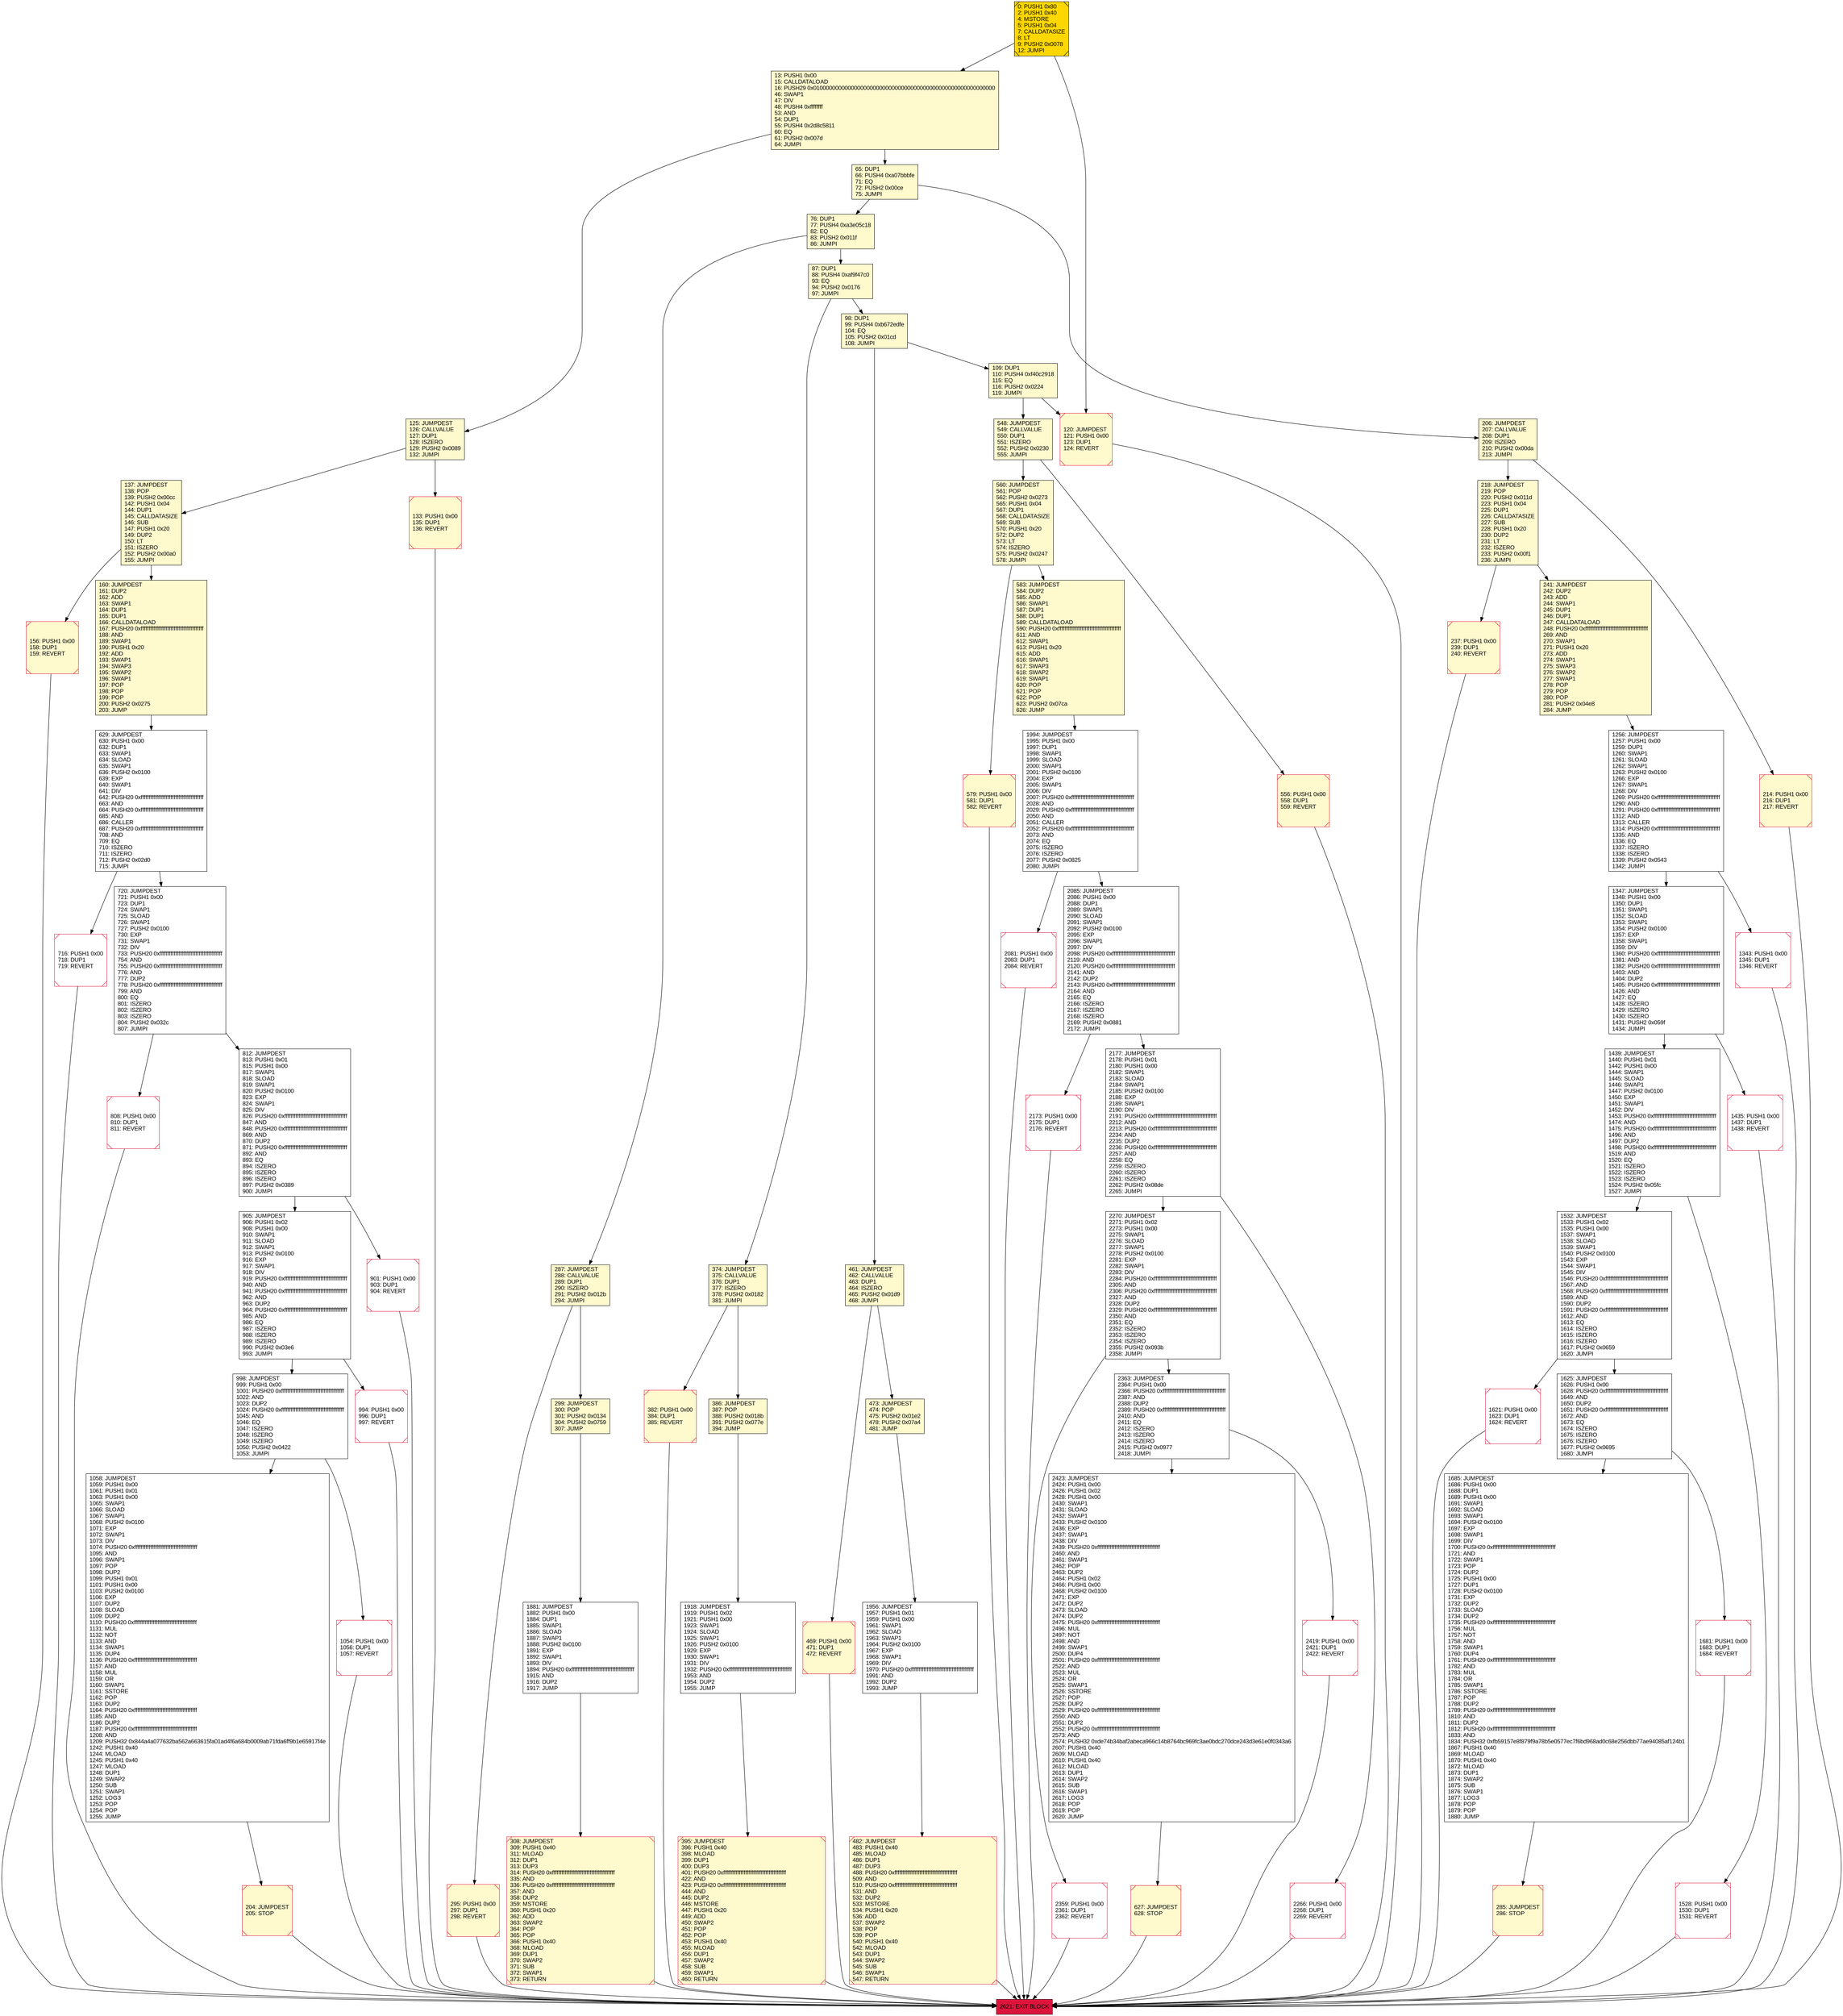 digraph G {
bgcolor=transparent rankdir=UD;
node [shape=box style=filled color=black fillcolor=white fontname=arial fontcolor=black];
2081 [label="2081: PUSH1 0x00\l2083: DUP1\l2084: REVERT\l" shape=Msquare color=crimson ];
13 [label="13: PUSH1 0x00\l15: CALLDATALOAD\l16: PUSH29 0x0100000000000000000000000000000000000000000000000000000000\l46: SWAP1\l47: DIV\l48: PUSH4 0xffffffff\l53: AND\l54: DUP1\l55: PUSH4 0x2d8c5811\l60: EQ\l61: PUSH2 0x007d\l64: JUMPI\l" fillcolor=lemonchiffon ];
295 [label="295: PUSH1 0x00\l297: DUP1\l298: REVERT\l" fillcolor=lemonchiffon shape=Msquare color=crimson ];
583 [label="583: JUMPDEST\l584: DUP2\l585: ADD\l586: SWAP1\l587: DUP1\l588: DUP1\l589: CALLDATALOAD\l590: PUSH20 0xffffffffffffffffffffffffffffffffffffffff\l611: AND\l612: SWAP1\l613: PUSH1 0x20\l615: ADD\l616: SWAP1\l617: SWAP3\l618: SWAP2\l619: SWAP1\l620: POP\l621: POP\l622: POP\l623: PUSH2 0x07ca\l626: JUMP\l" fillcolor=lemonchiffon ];
137 [label="137: JUMPDEST\l138: POP\l139: PUSH2 0x00cc\l142: PUSH1 0x04\l144: DUP1\l145: CALLDATASIZE\l146: SUB\l147: PUSH1 0x20\l149: DUP2\l150: LT\l151: ISZERO\l152: PUSH2 0x00a0\l155: JUMPI\l" fillcolor=lemonchiffon ];
2270 [label="2270: JUMPDEST\l2271: PUSH1 0x02\l2273: PUSH1 0x00\l2275: SWAP1\l2276: SLOAD\l2277: SWAP1\l2278: PUSH2 0x0100\l2281: EXP\l2282: SWAP1\l2283: DIV\l2284: PUSH20 0xffffffffffffffffffffffffffffffffffffffff\l2305: AND\l2306: PUSH20 0xffffffffffffffffffffffffffffffffffffffff\l2327: AND\l2328: DUP2\l2329: PUSH20 0xffffffffffffffffffffffffffffffffffffffff\l2350: AND\l2351: EQ\l2352: ISZERO\l2353: ISZERO\l2354: ISZERO\l2355: PUSH2 0x093b\l2358: JUMPI\l" ];
285 [label="285: JUMPDEST\l286: STOP\l" fillcolor=lemonchiffon shape=Msquare color=crimson ];
808 [label="808: PUSH1 0x00\l810: DUP1\l811: REVERT\l" shape=Msquare color=crimson ];
556 [label="556: PUSH1 0x00\l558: DUP1\l559: REVERT\l" fillcolor=lemonchiffon shape=Msquare color=crimson ];
218 [label="218: JUMPDEST\l219: POP\l220: PUSH2 0x011d\l223: PUSH1 0x04\l225: DUP1\l226: CALLDATASIZE\l227: SUB\l228: PUSH1 0x20\l230: DUP2\l231: LT\l232: ISZERO\l233: PUSH2 0x00f1\l236: JUMPI\l" fillcolor=lemonchiffon ];
720 [label="720: JUMPDEST\l721: PUSH1 0x00\l723: DUP1\l724: SWAP1\l725: SLOAD\l726: SWAP1\l727: PUSH2 0x0100\l730: EXP\l731: SWAP1\l732: DIV\l733: PUSH20 0xffffffffffffffffffffffffffffffffffffffff\l754: AND\l755: PUSH20 0xffffffffffffffffffffffffffffffffffffffff\l776: AND\l777: DUP2\l778: PUSH20 0xffffffffffffffffffffffffffffffffffffffff\l799: AND\l800: EQ\l801: ISZERO\l802: ISZERO\l803: ISZERO\l804: PUSH2 0x032c\l807: JUMPI\l" ];
2177 [label="2177: JUMPDEST\l2178: PUSH1 0x01\l2180: PUSH1 0x00\l2182: SWAP1\l2183: SLOAD\l2184: SWAP1\l2185: PUSH2 0x0100\l2188: EXP\l2189: SWAP1\l2190: DIV\l2191: PUSH20 0xffffffffffffffffffffffffffffffffffffffff\l2212: AND\l2213: PUSH20 0xffffffffffffffffffffffffffffffffffffffff\l2234: AND\l2235: DUP2\l2236: PUSH20 0xffffffffffffffffffffffffffffffffffffffff\l2257: AND\l2258: EQ\l2259: ISZERO\l2260: ISZERO\l2261: ISZERO\l2262: PUSH2 0x08de\l2265: JUMPI\l" ];
2359 [label="2359: PUSH1 0x00\l2361: DUP1\l2362: REVERT\l" shape=Msquare color=crimson ];
160 [label="160: JUMPDEST\l161: DUP2\l162: ADD\l163: SWAP1\l164: DUP1\l165: DUP1\l166: CALLDATALOAD\l167: PUSH20 0xffffffffffffffffffffffffffffffffffffffff\l188: AND\l189: SWAP1\l190: PUSH1 0x20\l192: ADD\l193: SWAP1\l194: SWAP3\l195: SWAP2\l196: SWAP1\l197: POP\l198: POP\l199: POP\l200: PUSH2 0x0275\l203: JUMP\l" fillcolor=lemonchiffon ];
1058 [label="1058: JUMPDEST\l1059: PUSH1 0x00\l1061: PUSH1 0x01\l1063: PUSH1 0x00\l1065: SWAP1\l1066: SLOAD\l1067: SWAP1\l1068: PUSH2 0x0100\l1071: EXP\l1072: SWAP1\l1073: DIV\l1074: PUSH20 0xffffffffffffffffffffffffffffffffffffffff\l1095: AND\l1096: SWAP1\l1097: POP\l1098: DUP2\l1099: PUSH1 0x01\l1101: PUSH1 0x00\l1103: PUSH2 0x0100\l1106: EXP\l1107: DUP2\l1108: SLOAD\l1109: DUP2\l1110: PUSH20 0xffffffffffffffffffffffffffffffffffffffff\l1131: MUL\l1132: NOT\l1133: AND\l1134: SWAP1\l1135: DUP4\l1136: PUSH20 0xffffffffffffffffffffffffffffffffffffffff\l1157: AND\l1158: MUL\l1159: OR\l1160: SWAP1\l1161: SSTORE\l1162: POP\l1163: DUP2\l1164: PUSH20 0xffffffffffffffffffffffffffffffffffffffff\l1185: AND\l1186: DUP2\l1187: PUSH20 0xffffffffffffffffffffffffffffffffffffffff\l1208: AND\l1209: PUSH32 0x844a4a077632ba562a663615fa01ad4f6a684b0009ab71fda6ff9b1e65917f4e\l1242: PUSH1 0x40\l1244: MLOAD\l1245: PUSH1 0x40\l1247: MLOAD\l1248: DUP1\l1249: SWAP2\l1250: SUB\l1251: SWAP1\l1252: LOG3\l1253: POP\l1254: POP\l1255: JUMP\l" ];
386 [label="386: JUMPDEST\l387: POP\l388: PUSH2 0x018b\l391: PUSH2 0x077e\l394: JUMP\l" fillcolor=lemonchiffon ];
65 [label="65: DUP1\l66: PUSH4 0xa07bbbfe\l71: EQ\l72: PUSH2 0x00ce\l75: JUMPI\l" fillcolor=lemonchiffon ];
1343 [label="1343: PUSH1 0x00\l1345: DUP1\l1346: REVERT\l" shape=Msquare color=crimson ];
2363 [label="2363: JUMPDEST\l2364: PUSH1 0x00\l2366: PUSH20 0xffffffffffffffffffffffffffffffffffffffff\l2387: AND\l2388: DUP2\l2389: PUSH20 0xffffffffffffffffffffffffffffffffffffffff\l2410: AND\l2411: EQ\l2412: ISZERO\l2413: ISZERO\l2414: ISZERO\l2415: PUSH2 0x0977\l2418: JUMPI\l" ];
133 [label="133: PUSH1 0x00\l135: DUP1\l136: REVERT\l" fillcolor=lemonchiffon shape=Msquare color=crimson ];
901 [label="901: PUSH1 0x00\l903: DUP1\l904: REVERT\l" shape=Msquare color=crimson ];
98 [label="98: DUP1\l99: PUSH4 0xb672edfe\l104: EQ\l105: PUSH2 0x01cd\l108: JUMPI\l" fillcolor=lemonchiffon ];
548 [label="548: JUMPDEST\l549: CALLVALUE\l550: DUP1\l551: ISZERO\l552: PUSH2 0x0230\l555: JUMPI\l" fillcolor=lemonchiffon ];
2085 [label="2085: JUMPDEST\l2086: PUSH1 0x00\l2088: DUP1\l2089: SWAP1\l2090: SLOAD\l2091: SWAP1\l2092: PUSH2 0x0100\l2095: EXP\l2096: SWAP1\l2097: DIV\l2098: PUSH20 0xffffffffffffffffffffffffffffffffffffffff\l2119: AND\l2120: PUSH20 0xffffffffffffffffffffffffffffffffffffffff\l2141: AND\l2142: DUP2\l2143: PUSH20 0xffffffffffffffffffffffffffffffffffffffff\l2164: AND\l2165: EQ\l2166: ISZERO\l2167: ISZERO\l2168: ISZERO\l2169: PUSH2 0x0881\l2172: JUMPI\l" ];
1439 [label="1439: JUMPDEST\l1440: PUSH1 0x01\l1442: PUSH1 0x00\l1444: SWAP1\l1445: SLOAD\l1446: SWAP1\l1447: PUSH2 0x0100\l1450: EXP\l1451: SWAP1\l1452: DIV\l1453: PUSH20 0xffffffffffffffffffffffffffffffffffffffff\l1474: AND\l1475: PUSH20 0xffffffffffffffffffffffffffffffffffffffff\l1496: AND\l1497: DUP2\l1498: PUSH20 0xffffffffffffffffffffffffffffffffffffffff\l1519: AND\l1520: EQ\l1521: ISZERO\l1522: ISZERO\l1523: ISZERO\l1524: PUSH2 0x05fc\l1527: JUMPI\l" ];
1681 [label="1681: PUSH1 0x00\l1683: DUP1\l1684: REVERT\l" shape=Msquare color=crimson ];
1685 [label="1685: JUMPDEST\l1686: PUSH1 0x00\l1688: DUP1\l1689: PUSH1 0x00\l1691: SWAP1\l1692: SLOAD\l1693: SWAP1\l1694: PUSH2 0x0100\l1697: EXP\l1698: SWAP1\l1699: DIV\l1700: PUSH20 0xffffffffffffffffffffffffffffffffffffffff\l1721: AND\l1722: SWAP1\l1723: POP\l1724: DUP2\l1725: PUSH1 0x00\l1727: DUP1\l1728: PUSH2 0x0100\l1731: EXP\l1732: DUP2\l1733: SLOAD\l1734: DUP2\l1735: PUSH20 0xffffffffffffffffffffffffffffffffffffffff\l1756: MUL\l1757: NOT\l1758: AND\l1759: SWAP1\l1760: DUP4\l1761: PUSH20 0xffffffffffffffffffffffffffffffffffffffff\l1782: AND\l1783: MUL\l1784: OR\l1785: SWAP1\l1786: SSTORE\l1787: POP\l1788: DUP2\l1789: PUSH20 0xffffffffffffffffffffffffffffffffffffffff\l1810: AND\l1811: DUP2\l1812: PUSH20 0xffffffffffffffffffffffffffffffffffffffff\l1833: AND\l1834: PUSH32 0xfb59157e8f879f9a78b5e0577ec7f6bd968ad0c68e256dbb77ae94085af124b1\l1867: PUSH1 0x40\l1869: MLOAD\l1870: PUSH1 0x40\l1872: MLOAD\l1873: DUP1\l1874: SWAP2\l1875: SUB\l1876: SWAP1\l1877: LOG3\l1878: POP\l1879: POP\l1880: JUMP\l" ];
482 [label="482: JUMPDEST\l483: PUSH1 0x40\l485: MLOAD\l486: DUP1\l487: DUP3\l488: PUSH20 0xffffffffffffffffffffffffffffffffffffffff\l509: AND\l510: PUSH20 0xffffffffffffffffffffffffffffffffffffffff\l531: AND\l532: DUP2\l533: MSTORE\l534: PUSH1 0x20\l536: ADD\l537: SWAP2\l538: POP\l539: POP\l540: PUSH1 0x40\l542: MLOAD\l543: DUP1\l544: SWAP2\l545: SUB\l546: SWAP1\l547: RETURN\l" fillcolor=lemonchiffon shape=Msquare color=crimson ];
1532 [label="1532: JUMPDEST\l1533: PUSH1 0x02\l1535: PUSH1 0x00\l1537: SWAP1\l1538: SLOAD\l1539: SWAP1\l1540: PUSH2 0x0100\l1543: EXP\l1544: SWAP1\l1545: DIV\l1546: PUSH20 0xffffffffffffffffffffffffffffffffffffffff\l1567: AND\l1568: PUSH20 0xffffffffffffffffffffffffffffffffffffffff\l1589: AND\l1590: DUP2\l1591: PUSH20 0xffffffffffffffffffffffffffffffffffffffff\l1612: AND\l1613: EQ\l1614: ISZERO\l1615: ISZERO\l1616: ISZERO\l1617: PUSH2 0x0659\l1620: JUMPI\l" ];
473 [label="473: JUMPDEST\l474: POP\l475: PUSH2 0x01e2\l478: PUSH2 0x07a4\l481: JUMP\l" fillcolor=lemonchiffon ];
125 [label="125: JUMPDEST\l126: CALLVALUE\l127: DUP1\l128: ISZERO\l129: PUSH2 0x0089\l132: JUMPI\l" fillcolor=lemonchiffon ];
1956 [label="1956: JUMPDEST\l1957: PUSH1 0x01\l1959: PUSH1 0x00\l1961: SWAP1\l1962: SLOAD\l1963: SWAP1\l1964: PUSH2 0x0100\l1967: EXP\l1968: SWAP1\l1969: DIV\l1970: PUSH20 0xffffffffffffffffffffffffffffffffffffffff\l1991: AND\l1992: DUP2\l1993: JUMP\l" ];
1256 [label="1256: JUMPDEST\l1257: PUSH1 0x00\l1259: DUP1\l1260: SWAP1\l1261: SLOAD\l1262: SWAP1\l1263: PUSH2 0x0100\l1266: EXP\l1267: SWAP1\l1268: DIV\l1269: PUSH20 0xffffffffffffffffffffffffffffffffffffffff\l1290: AND\l1291: PUSH20 0xffffffffffffffffffffffffffffffffffffffff\l1312: AND\l1313: CALLER\l1314: PUSH20 0xffffffffffffffffffffffffffffffffffffffff\l1335: AND\l1336: EQ\l1337: ISZERO\l1338: ISZERO\l1339: PUSH2 0x0543\l1342: JUMPI\l" ];
0 [label="0: PUSH1 0x80\l2: PUSH1 0x40\l4: MSTORE\l5: PUSH1 0x04\l7: CALLDATASIZE\l8: LT\l9: PUSH2 0x0078\l12: JUMPI\l" fillcolor=lemonchiffon shape=Msquare fillcolor=gold ];
1435 [label="1435: PUSH1 0x00\l1437: DUP1\l1438: REVERT\l" shape=Msquare color=crimson ];
2621 [label="2621: EXIT BLOCK\l" fillcolor=crimson ];
156 [label="156: PUSH1 0x00\l158: DUP1\l159: REVERT\l" fillcolor=lemonchiffon shape=Msquare color=crimson ];
241 [label="241: JUMPDEST\l242: DUP2\l243: ADD\l244: SWAP1\l245: DUP1\l246: DUP1\l247: CALLDATALOAD\l248: PUSH20 0xffffffffffffffffffffffffffffffffffffffff\l269: AND\l270: SWAP1\l271: PUSH1 0x20\l273: ADD\l274: SWAP1\l275: SWAP3\l276: SWAP2\l277: SWAP1\l278: POP\l279: POP\l280: POP\l281: PUSH2 0x04e8\l284: JUMP\l" fillcolor=lemonchiffon ];
287 [label="287: JUMPDEST\l288: CALLVALUE\l289: DUP1\l290: ISZERO\l291: PUSH2 0x012b\l294: JUMPI\l" fillcolor=lemonchiffon ];
461 [label="461: JUMPDEST\l462: CALLVALUE\l463: DUP1\l464: ISZERO\l465: PUSH2 0x01d9\l468: JUMPI\l" fillcolor=lemonchiffon ];
1054 [label="1054: PUSH1 0x00\l1056: DUP1\l1057: REVERT\l" shape=Msquare color=crimson ];
87 [label="87: DUP1\l88: PUSH4 0xaf9f47c0\l93: EQ\l94: PUSH2 0x0176\l97: JUMPI\l" fillcolor=lemonchiffon ];
299 [label="299: JUMPDEST\l300: POP\l301: PUSH2 0x0134\l304: PUSH2 0x0759\l307: JUMP\l" fillcolor=lemonchiffon ];
994 [label="994: PUSH1 0x00\l996: DUP1\l997: REVERT\l" shape=Msquare color=crimson ];
629 [label="629: JUMPDEST\l630: PUSH1 0x00\l632: DUP1\l633: SWAP1\l634: SLOAD\l635: SWAP1\l636: PUSH2 0x0100\l639: EXP\l640: SWAP1\l641: DIV\l642: PUSH20 0xffffffffffffffffffffffffffffffffffffffff\l663: AND\l664: PUSH20 0xffffffffffffffffffffffffffffffffffffffff\l685: AND\l686: CALLER\l687: PUSH20 0xffffffffffffffffffffffffffffffffffffffff\l708: AND\l709: EQ\l710: ISZERO\l711: ISZERO\l712: PUSH2 0x02d0\l715: JUMPI\l" ];
237 [label="237: PUSH1 0x00\l239: DUP1\l240: REVERT\l" fillcolor=lemonchiffon shape=Msquare color=crimson ];
560 [label="560: JUMPDEST\l561: POP\l562: PUSH2 0x0273\l565: PUSH1 0x04\l567: DUP1\l568: CALLDATASIZE\l569: SUB\l570: PUSH1 0x20\l572: DUP2\l573: LT\l574: ISZERO\l575: PUSH2 0x0247\l578: JUMPI\l" fillcolor=lemonchiffon ];
2419 [label="2419: PUSH1 0x00\l2421: DUP1\l2422: REVERT\l" shape=Msquare color=crimson ];
1918 [label="1918: JUMPDEST\l1919: PUSH1 0x02\l1921: PUSH1 0x00\l1923: SWAP1\l1924: SLOAD\l1925: SWAP1\l1926: PUSH2 0x0100\l1929: EXP\l1930: SWAP1\l1931: DIV\l1932: PUSH20 0xffffffffffffffffffffffffffffffffffffffff\l1953: AND\l1954: DUP2\l1955: JUMP\l" ];
998 [label="998: JUMPDEST\l999: PUSH1 0x00\l1001: PUSH20 0xffffffffffffffffffffffffffffffffffffffff\l1022: AND\l1023: DUP2\l1024: PUSH20 0xffffffffffffffffffffffffffffffffffffffff\l1045: AND\l1046: EQ\l1047: ISZERO\l1048: ISZERO\l1049: ISZERO\l1050: PUSH2 0x0422\l1053: JUMPI\l" ];
204 [label="204: JUMPDEST\l205: STOP\l" fillcolor=lemonchiffon shape=Msquare color=crimson ];
395 [label="395: JUMPDEST\l396: PUSH1 0x40\l398: MLOAD\l399: DUP1\l400: DUP3\l401: PUSH20 0xffffffffffffffffffffffffffffffffffffffff\l422: AND\l423: PUSH20 0xffffffffffffffffffffffffffffffffffffffff\l444: AND\l445: DUP2\l446: MSTORE\l447: PUSH1 0x20\l449: ADD\l450: SWAP2\l451: POP\l452: POP\l453: PUSH1 0x40\l455: MLOAD\l456: DUP1\l457: SWAP2\l458: SUB\l459: SWAP1\l460: RETURN\l" fillcolor=lemonchiffon shape=Msquare color=crimson ];
1347 [label="1347: JUMPDEST\l1348: PUSH1 0x00\l1350: DUP1\l1351: SWAP1\l1352: SLOAD\l1353: SWAP1\l1354: PUSH2 0x0100\l1357: EXP\l1358: SWAP1\l1359: DIV\l1360: PUSH20 0xffffffffffffffffffffffffffffffffffffffff\l1381: AND\l1382: PUSH20 0xffffffffffffffffffffffffffffffffffffffff\l1403: AND\l1404: DUP2\l1405: PUSH20 0xffffffffffffffffffffffffffffffffffffffff\l1426: AND\l1427: EQ\l1428: ISZERO\l1429: ISZERO\l1430: ISZERO\l1431: PUSH2 0x059f\l1434: JUMPI\l" ];
1528 [label="1528: PUSH1 0x00\l1530: DUP1\l1531: REVERT\l" shape=Msquare color=crimson ];
2173 [label="2173: PUSH1 0x00\l2175: DUP1\l2176: REVERT\l" shape=Msquare color=crimson ];
2423 [label="2423: JUMPDEST\l2424: PUSH1 0x00\l2426: PUSH1 0x02\l2428: PUSH1 0x00\l2430: SWAP1\l2431: SLOAD\l2432: SWAP1\l2433: PUSH2 0x0100\l2436: EXP\l2437: SWAP1\l2438: DIV\l2439: PUSH20 0xffffffffffffffffffffffffffffffffffffffff\l2460: AND\l2461: SWAP1\l2462: POP\l2463: DUP2\l2464: PUSH1 0x02\l2466: PUSH1 0x00\l2468: PUSH2 0x0100\l2471: EXP\l2472: DUP2\l2473: SLOAD\l2474: DUP2\l2475: PUSH20 0xffffffffffffffffffffffffffffffffffffffff\l2496: MUL\l2497: NOT\l2498: AND\l2499: SWAP1\l2500: DUP4\l2501: PUSH20 0xffffffffffffffffffffffffffffffffffffffff\l2522: AND\l2523: MUL\l2524: OR\l2525: SWAP1\l2526: SSTORE\l2527: POP\l2528: DUP2\l2529: PUSH20 0xffffffffffffffffffffffffffffffffffffffff\l2550: AND\l2551: DUP2\l2552: PUSH20 0xffffffffffffffffffffffffffffffffffffffff\l2573: AND\l2574: PUSH32 0xde74b34baf2abeca966c14b8764bc969fc3ae0bdc270dce243d3e61e0f0343a6\l2607: PUSH1 0x40\l2609: MLOAD\l2610: PUSH1 0x40\l2612: MLOAD\l2613: DUP1\l2614: SWAP2\l2615: SUB\l2616: SWAP1\l2617: LOG3\l2618: POP\l2619: POP\l2620: JUMP\l" ];
382 [label="382: PUSH1 0x00\l384: DUP1\l385: REVERT\l" fillcolor=lemonchiffon shape=Msquare color=crimson ];
109 [label="109: DUP1\l110: PUSH4 0xf40c2918\l115: EQ\l116: PUSH2 0x0224\l119: JUMPI\l" fillcolor=lemonchiffon ];
579 [label="579: PUSH1 0x00\l581: DUP1\l582: REVERT\l" fillcolor=lemonchiffon shape=Msquare color=crimson ];
308 [label="308: JUMPDEST\l309: PUSH1 0x40\l311: MLOAD\l312: DUP1\l313: DUP3\l314: PUSH20 0xffffffffffffffffffffffffffffffffffffffff\l335: AND\l336: PUSH20 0xffffffffffffffffffffffffffffffffffffffff\l357: AND\l358: DUP2\l359: MSTORE\l360: PUSH1 0x20\l362: ADD\l363: SWAP2\l364: POP\l365: POP\l366: PUSH1 0x40\l368: MLOAD\l369: DUP1\l370: SWAP2\l371: SUB\l372: SWAP1\l373: RETURN\l" fillcolor=lemonchiffon shape=Msquare color=crimson ];
627 [label="627: JUMPDEST\l628: STOP\l" fillcolor=lemonchiffon shape=Msquare color=crimson ];
206 [label="206: JUMPDEST\l207: CALLVALUE\l208: DUP1\l209: ISZERO\l210: PUSH2 0x00da\l213: JUMPI\l" fillcolor=lemonchiffon ];
1625 [label="1625: JUMPDEST\l1626: PUSH1 0x00\l1628: PUSH20 0xffffffffffffffffffffffffffffffffffffffff\l1649: AND\l1650: DUP2\l1651: PUSH20 0xffffffffffffffffffffffffffffffffffffffff\l1672: AND\l1673: EQ\l1674: ISZERO\l1675: ISZERO\l1676: ISZERO\l1677: PUSH2 0x0695\l1680: JUMPI\l" ];
812 [label="812: JUMPDEST\l813: PUSH1 0x01\l815: PUSH1 0x00\l817: SWAP1\l818: SLOAD\l819: SWAP1\l820: PUSH2 0x0100\l823: EXP\l824: SWAP1\l825: DIV\l826: PUSH20 0xffffffffffffffffffffffffffffffffffffffff\l847: AND\l848: PUSH20 0xffffffffffffffffffffffffffffffffffffffff\l869: AND\l870: DUP2\l871: PUSH20 0xffffffffffffffffffffffffffffffffffffffff\l892: AND\l893: EQ\l894: ISZERO\l895: ISZERO\l896: ISZERO\l897: PUSH2 0x0389\l900: JUMPI\l" ];
716 [label="716: PUSH1 0x00\l718: DUP1\l719: REVERT\l" shape=Msquare color=crimson ];
905 [label="905: JUMPDEST\l906: PUSH1 0x02\l908: PUSH1 0x00\l910: SWAP1\l911: SLOAD\l912: SWAP1\l913: PUSH2 0x0100\l916: EXP\l917: SWAP1\l918: DIV\l919: PUSH20 0xffffffffffffffffffffffffffffffffffffffff\l940: AND\l941: PUSH20 0xffffffffffffffffffffffffffffffffffffffff\l962: AND\l963: DUP2\l964: PUSH20 0xffffffffffffffffffffffffffffffffffffffff\l985: AND\l986: EQ\l987: ISZERO\l988: ISZERO\l989: ISZERO\l990: PUSH2 0x03e6\l993: JUMPI\l" ];
374 [label="374: JUMPDEST\l375: CALLVALUE\l376: DUP1\l377: ISZERO\l378: PUSH2 0x0182\l381: JUMPI\l" fillcolor=lemonchiffon ];
1881 [label="1881: JUMPDEST\l1882: PUSH1 0x00\l1884: DUP1\l1885: SWAP1\l1886: SLOAD\l1887: SWAP1\l1888: PUSH2 0x0100\l1891: EXP\l1892: SWAP1\l1893: DIV\l1894: PUSH20 0xffffffffffffffffffffffffffffffffffffffff\l1915: AND\l1916: DUP2\l1917: JUMP\l" ];
469 [label="469: PUSH1 0x00\l471: DUP1\l472: REVERT\l" fillcolor=lemonchiffon shape=Msquare color=crimson ];
1621 [label="1621: PUSH1 0x00\l1623: DUP1\l1624: REVERT\l" shape=Msquare color=crimson ];
214 [label="214: PUSH1 0x00\l216: DUP1\l217: REVERT\l" fillcolor=lemonchiffon shape=Msquare color=crimson ];
76 [label="76: DUP1\l77: PUSH4 0xa3e05c18\l82: EQ\l83: PUSH2 0x011f\l86: JUMPI\l" fillcolor=lemonchiffon ];
2266 [label="2266: PUSH1 0x00\l2268: DUP1\l2269: REVERT\l" shape=Msquare color=crimson ];
1994 [label="1994: JUMPDEST\l1995: PUSH1 0x00\l1997: DUP1\l1998: SWAP1\l1999: SLOAD\l2000: SWAP1\l2001: PUSH2 0x0100\l2004: EXP\l2005: SWAP1\l2006: DIV\l2007: PUSH20 0xffffffffffffffffffffffffffffffffffffffff\l2028: AND\l2029: PUSH20 0xffffffffffffffffffffffffffffffffffffffff\l2050: AND\l2051: CALLER\l2052: PUSH20 0xffffffffffffffffffffffffffffffffffffffff\l2073: AND\l2074: EQ\l2075: ISZERO\l2076: ISZERO\l2077: PUSH2 0x0825\l2080: JUMPI\l" ];
120 [label="120: JUMPDEST\l121: PUSH1 0x00\l123: DUP1\l124: REVERT\l" fillcolor=lemonchiffon shape=Msquare color=crimson ];
156 -> 2621;
812 -> 905;
1435 -> 2621;
1881 -> 308;
461 -> 473;
1918 -> 395;
1681 -> 2621;
473 -> 1956;
137 -> 160;
133 -> 2621;
901 -> 2621;
720 -> 808;
1256 -> 1343;
629 -> 716;
87 -> 374;
299 -> 1881;
905 -> 994;
125 -> 137;
2085 -> 2177;
13 -> 125;
905 -> 998;
76 -> 87;
120 -> 2621;
1058 -> 204;
98 -> 109;
2266 -> 2621;
0 -> 120;
76 -> 287;
386 -> 1918;
469 -> 2621;
214 -> 2621;
461 -> 469;
560 -> 583;
998 -> 1058;
812 -> 901;
716 -> 2621;
308 -> 2621;
1994 -> 2085;
1256 -> 1347;
65 -> 76;
1528 -> 2621;
204 -> 2621;
548 -> 560;
1347 -> 1439;
237 -> 2621;
2363 -> 2419;
2085 -> 2173;
287 -> 299;
1994 -> 2081;
206 -> 218;
994 -> 2621;
1054 -> 2621;
241 -> 1256;
1956 -> 482;
482 -> 2621;
98 -> 461;
1439 -> 1532;
109 -> 120;
125 -> 133;
2177 -> 2270;
2270 -> 2359;
13 -> 65;
206 -> 214;
1343 -> 2621;
218 -> 241;
548 -> 556;
2270 -> 2363;
2359 -> 2621;
560 -> 579;
374 -> 382;
556 -> 2621;
285 -> 2621;
808 -> 2621;
137 -> 156;
0 -> 13;
287 -> 295;
1685 -> 285;
2423 -> 627;
295 -> 2621;
2081 -> 2621;
109 -> 548;
1532 -> 1621;
1621 -> 2621;
629 -> 720;
1532 -> 1625;
218 -> 237;
627 -> 2621;
1625 -> 1681;
1625 -> 1685;
160 -> 629;
579 -> 2621;
2173 -> 2621;
382 -> 2621;
1347 -> 1435;
395 -> 2621;
87 -> 98;
998 -> 1054;
2177 -> 2266;
2419 -> 2621;
1439 -> 1528;
374 -> 386;
65 -> 206;
583 -> 1994;
720 -> 812;
2363 -> 2423;
}